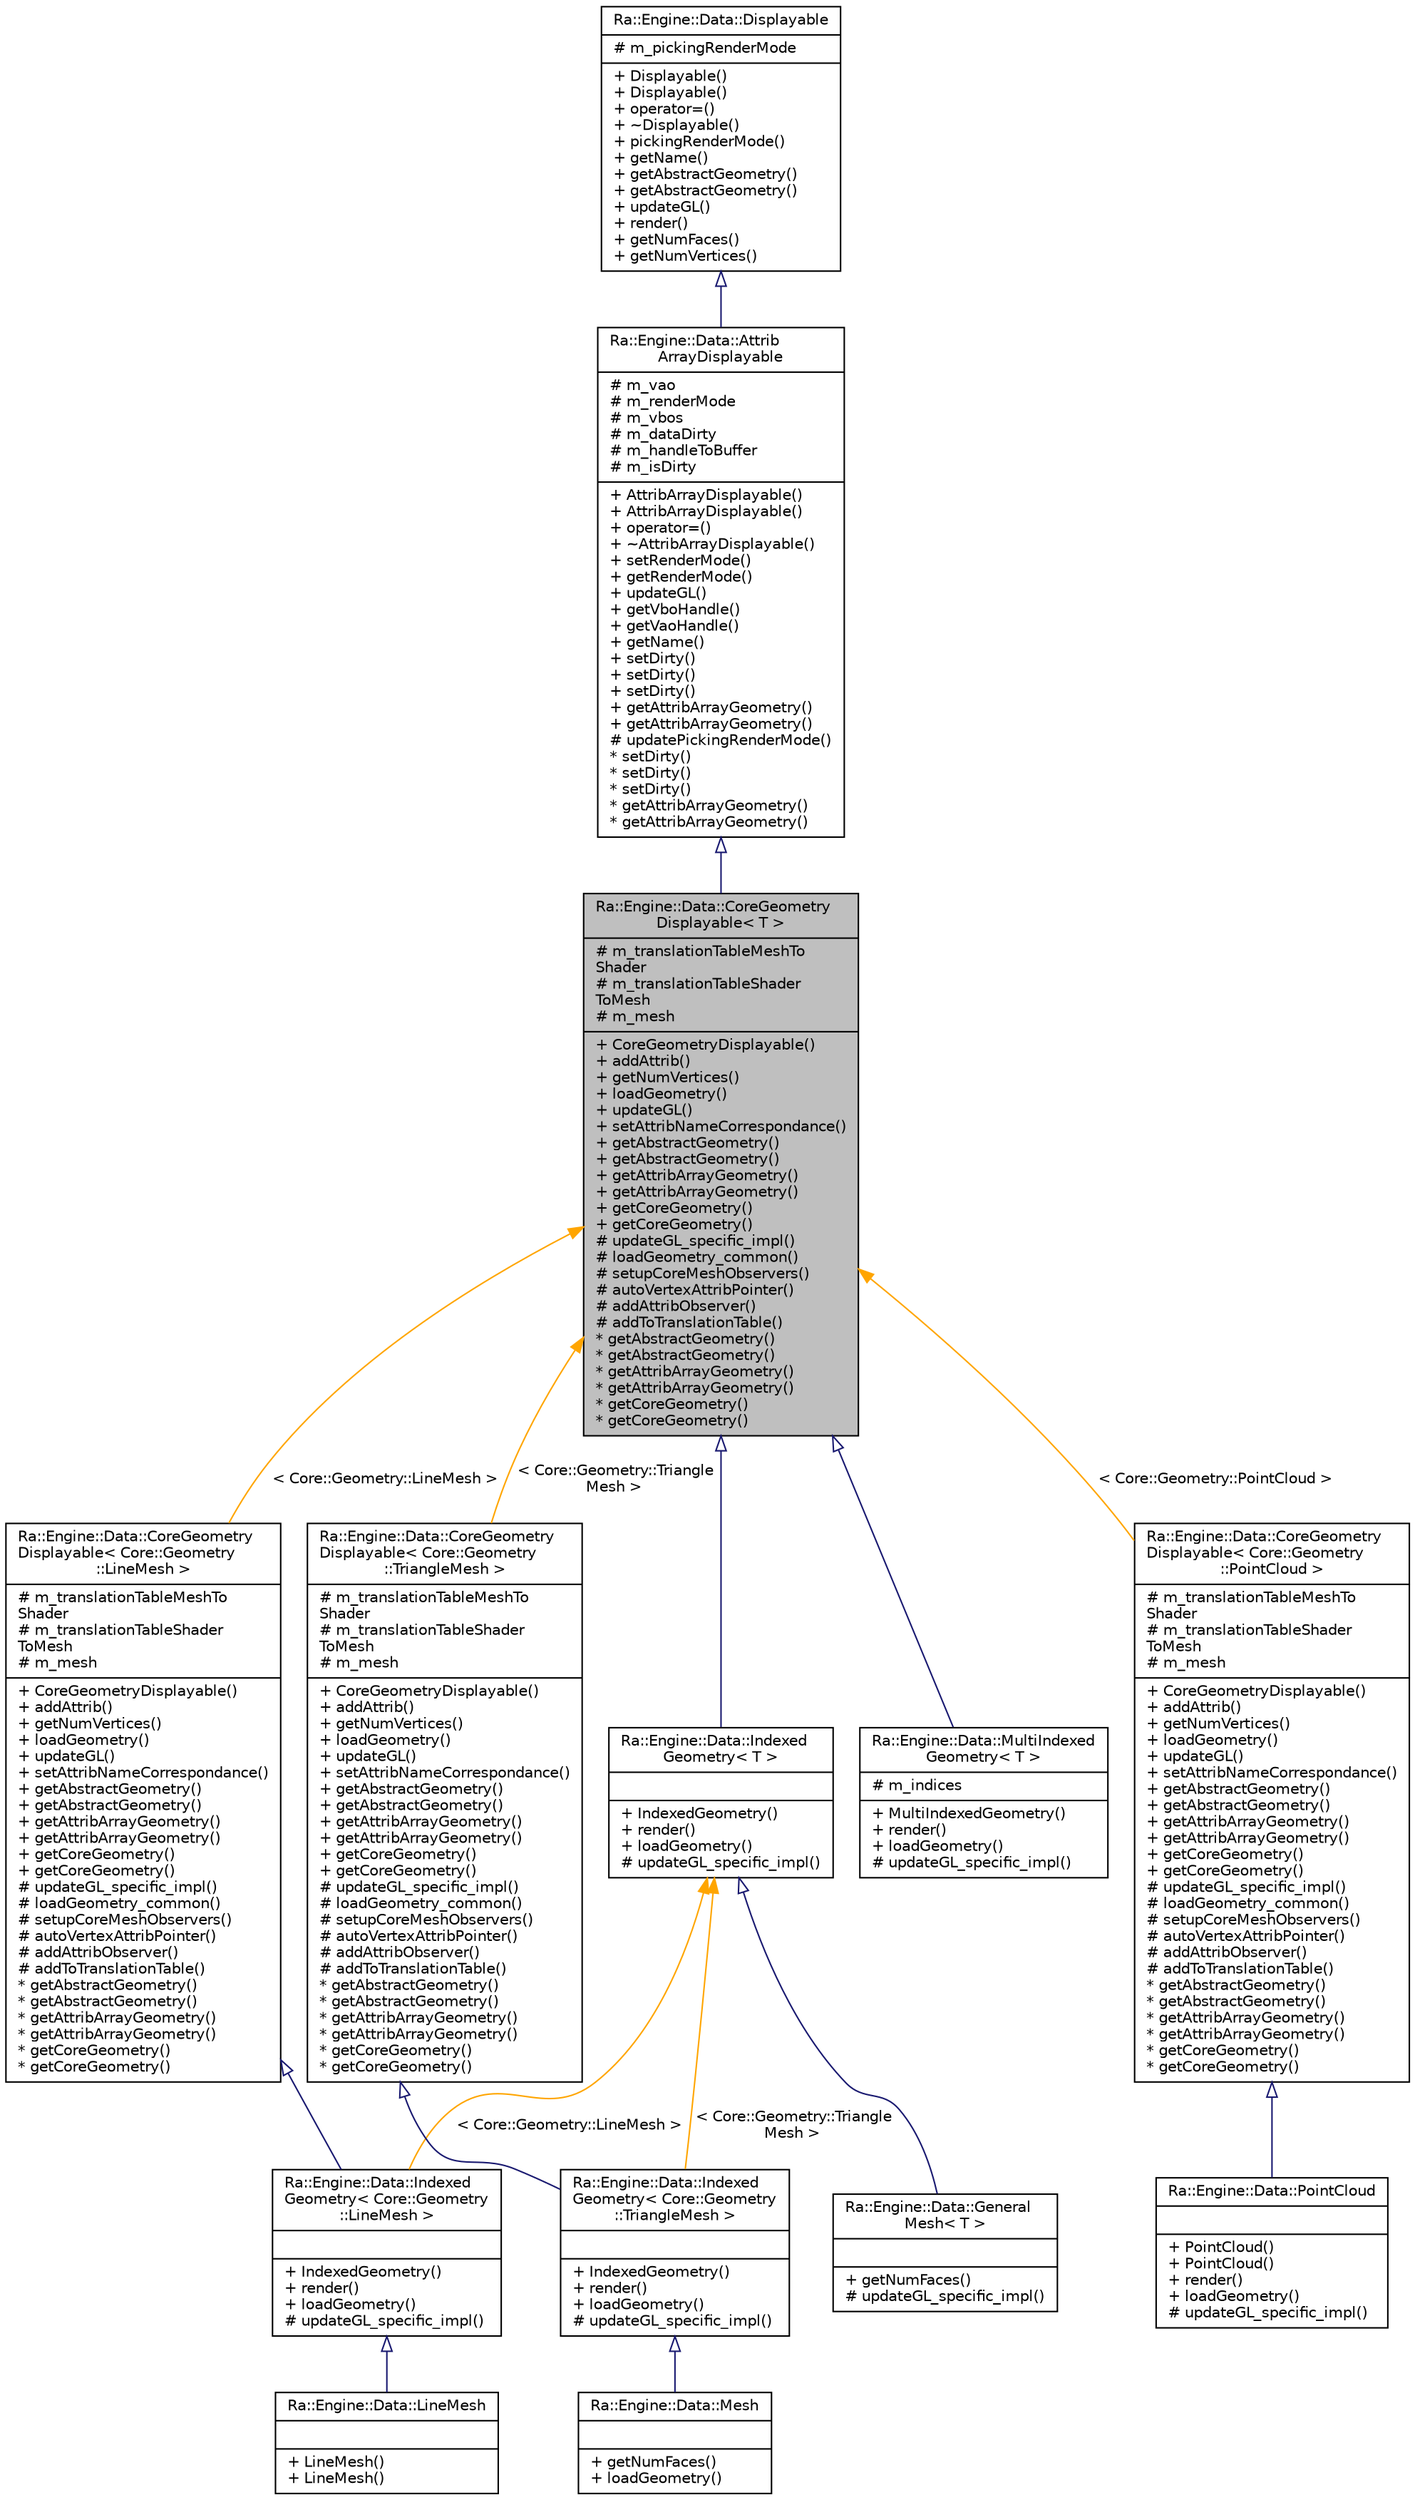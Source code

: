 digraph "Ra::Engine::Data::CoreGeometryDisplayable&lt; T &gt;"
{
 // INTERACTIVE_SVG=YES
 // LATEX_PDF_SIZE
  edge [fontname="Helvetica",fontsize="10",labelfontname="Helvetica",labelfontsize="10"];
  node [fontname="Helvetica",fontsize="10",shape=record];
  Node1 [label="{Ra::Engine::Data::CoreGeometry\lDisplayable\< T \>\n|# m_translationTableMeshTo\lShader\l# m_translationTableShader\lToMesh\l# m_mesh\l|+ CoreGeometryDisplayable()\l+ addAttrib()\l+ getNumVertices()\l+ loadGeometry()\l+ updateGL()\l+ setAttribNameCorrespondance()\l+ getAbstractGeometry()\l+ getAbstractGeometry()\l+ getAttribArrayGeometry()\l+ getAttribArrayGeometry()\l+ getCoreGeometry()\l+ getCoreGeometry()\l# updateGL_specific_impl()\l# loadGeometry_common()\l# setupCoreMeshObservers()\l# autoVertexAttribPointer()\l# addAttribObserver()\l# addToTranslationTable()\l* getAbstractGeometry()\l* getAbstractGeometry()\l* getAttribArrayGeometry()\l* getAttribArrayGeometry()\l* getCoreGeometry()\l* getCoreGeometry()\l}",height=0.2,width=0.4,color="black", fillcolor="grey75", style="filled", fontcolor="black",tooltip="Template class to manage the Displayable aspect of a Core Geomertry, such as TriangleMesh."];
  Node2 -> Node1 [dir="back",color="midnightblue",fontsize="10",style="solid",arrowtail="onormal",fontname="Helvetica"];
  Node2 [label="{Ra::Engine::Data::Attrib\lArrayDisplayable\n|# m_vao\l# m_renderMode\l# m_vbos\l# m_dataDirty\l# m_handleToBuffer\l# m_isDirty\l|+ AttribArrayDisplayable()\l+ AttribArrayDisplayable()\l+ operator=()\l+ ~AttribArrayDisplayable()\l+ setRenderMode()\l+ getRenderMode()\l+ updateGL()\l+ getVboHandle()\l+ getVaoHandle()\l+ getName()\l+ setDirty()\l+ setDirty()\l+ setDirty()\l+ getAttribArrayGeometry()\l+ getAttribArrayGeometry()\l# updatePickingRenderMode()\l* setDirty()\l* setDirty()\l* setDirty()\l* getAttribArrayGeometry()\l* getAttribArrayGeometry()\l}",height=0.2,width=0.4,color="black", fillcolor="white", style="filled",URL="$classRa_1_1Engine_1_1Data_1_1AttribArrayDisplayable.html",tooltip=" "];
  Node3 -> Node2 [dir="back",color="midnightblue",fontsize="10",style="solid",arrowtail="onormal",fontname="Helvetica"];
  Node3 [label="{Ra::Engine::Data::Displayable\n|# m_pickingRenderMode\l|+ Displayable()\l+ Displayable()\l+ operator=()\l+ ~Displayable()\l+ pickingRenderMode()\l+ getName()\l+ getAbstractGeometry()\l+ getAbstractGeometry()\l+ updateGL()\l+ render()\l+ getNumFaces()\l+ getNumVertices()\l}",height=0.2,width=0.4,color="black", fillcolor="white", style="filled",URL="$classRa_1_1Engine_1_1Data_1_1Displayable.html",tooltip=" "];
  Node1 -> Node4 [dir="back",color="midnightblue",fontsize="10",style="solid",arrowtail="onormal",fontname="Helvetica"];
  Node4 [label="{Ra::Engine::Data::Indexed\lGeometry\< T \>\n||+ IndexedGeometry()\l+ render()\l+ loadGeometry()\l# updateGL_specific_impl()\l}",height=0.2,width=0.4,color="black", fillcolor="white", style="filled",URL="$classRa_1_1Engine_1_1Data_1_1IndexedGeometry.html",tooltip="An engine mesh owning CoreGeometry, with indices."];
  Node4 -> Node5 [dir="back",color="midnightblue",fontsize="10",style="solid",arrowtail="onormal",fontname="Helvetica"];
  Node5 [label="{Ra::Engine::Data::General\lMesh\< T \>\n||+ getNumFaces()\l# updateGL_specific_impl()\l}",height=0.2,width=0.4,color="black", fillcolor="white", style="filled",URL="$classRa_1_1Engine_1_1Data_1_1GeneralMesh.html",tooltip=" "];
  Node4 -> Node6 [dir="back",color="orange",fontsize="10",style="solid",label=" \< Core::Geometry::LineMesh \>" ,fontname="Helvetica"];
  Node6 [label="{Ra::Engine::Data::Indexed\lGeometry\< Core::Geometry\l::LineMesh \>\n||+ IndexedGeometry()\l+ render()\l+ loadGeometry()\l# updateGL_specific_impl()\l}",height=0.2,width=0.4,color="black", fillcolor="white", style="filled",URL="$classRa_1_1Engine_1_1Data_1_1IndexedGeometry.html",tooltip=" "];
  Node6 -> Node7 [dir="back",color="midnightblue",fontsize="10",style="solid",arrowtail="onormal",fontname="Helvetica"];
  Node7 [label="{Ra::Engine::Data::LineMesh\n||+ LineMesh()\l+ LineMesh()\l}",height=0.2,width=0.4,color="black", fillcolor="white", style="filled",URL="$classRa_1_1Engine_1_1Data_1_1LineMesh.html",tooltip="LineMesh, own a Core::Geometry::LineMesh."];
  Node4 -> Node8 [dir="back",color="orange",fontsize="10",style="solid",label=" \< Core::Geometry::Triangle\lMesh \>" ,fontname="Helvetica"];
  Node8 [label="{Ra::Engine::Data::Indexed\lGeometry\< Core::Geometry\l::TriangleMesh \>\n||+ IndexedGeometry()\l+ render()\l+ loadGeometry()\l# updateGL_specific_impl()\l}",height=0.2,width=0.4,color="black", fillcolor="white", style="filled",URL="$classRa_1_1Engine_1_1Data_1_1IndexedGeometry.html",tooltip=" "];
  Node8 -> Node9 [dir="back",color="midnightblue",fontsize="10",style="solid",arrowtail="onormal",fontname="Helvetica"];
  Node9 [label="{Ra::Engine::Data::Mesh\n||+ getNumFaces()\l+ loadGeometry()\l}",height=0.2,width=0.4,color="black", fillcolor="white", style="filled",URL="$classRa_1_1Engine_1_1Data_1_1Mesh.html",tooltip="Mesh, own a Core::Geometry::TriangleMesh."];
  Node1 -> Node10 [dir="back",color="midnightblue",fontsize="10",style="solid",arrowtail="onormal",fontname="Helvetica"];
  Node10 [label="{Ra::Engine::Data::MultiIndexed\lGeometry\< T \>\n|# m_indices\l|+ MultiIndexedGeometry()\l+ render()\l+ loadGeometry()\l# updateGL_specific_impl()\l}",height=0.2,width=0.4,color="black", fillcolor="white", style="filled",URL="$classRa_1_1Engine_1_1Data_1_1MultiIndexedGeometry.html",tooltip=" "];
  Node1 -> Node11 [dir="back",color="orange",fontsize="10",style="solid",label=" \< Core::Geometry::LineMesh \>" ,fontname="Helvetica"];
  Node11 [label="{Ra::Engine::Data::CoreGeometry\lDisplayable\< Core::Geometry\l::LineMesh \>\n|# m_translationTableMeshTo\lShader\l# m_translationTableShader\lToMesh\l# m_mesh\l|+ CoreGeometryDisplayable()\l+ addAttrib()\l+ getNumVertices()\l+ loadGeometry()\l+ updateGL()\l+ setAttribNameCorrespondance()\l+ getAbstractGeometry()\l+ getAbstractGeometry()\l+ getAttribArrayGeometry()\l+ getAttribArrayGeometry()\l+ getCoreGeometry()\l+ getCoreGeometry()\l# updateGL_specific_impl()\l# loadGeometry_common()\l# setupCoreMeshObservers()\l# autoVertexAttribPointer()\l# addAttribObserver()\l# addToTranslationTable()\l* getAbstractGeometry()\l* getAbstractGeometry()\l* getAttribArrayGeometry()\l* getAttribArrayGeometry()\l* getCoreGeometry()\l* getCoreGeometry()\l}",height=0.2,width=0.4,color="black", fillcolor="white", style="filled",URL="$classRa_1_1Engine_1_1Data_1_1CoreGeometryDisplayable.html",tooltip=" "];
  Node11 -> Node6 [dir="back",color="midnightblue",fontsize="10",style="solid",arrowtail="onormal",fontname="Helvetica"];
  Node1 -> Node12 [dir="back",color="orange",fontsize="10",style="solid",label=" \< Core::Geometry::Triangle\lMesh \>" ,fontname="Helvetica"];
  Node12 [label="{Ra::Engine::Data::CoreGeometry\lDisplayable\< Core::Geometry\l::TriangleMesh \>\n|# m_translationTableMeshTo\lShader\l# m_translationTableShader\lToMesh\l# m_mesh\l|+ CoreGeometryDisplayable()\l+ addAttrib()\l+ getNumVertices()\l+ loadGeometry()\l+ updateGL()\l+ setAttribNameCorrespondance()\l+ getAbstractGeometry()\l+ getAbstractGeometry()\l+ getAttribArrayGeometry()\l+ getAttribArrayGeometry()\l+ getCoreGeometry()\l+ getCoreGeometry()\l# updateGL_specific_impl()\l# loadGeometry_common()\l# setupCoreMeshObservers()\l# autoVertexAttribPointer()\l# addAttribObserver()\l# addToTranslationTable()\l* getAbstractGeometry()\l* getAbstractGeometry()\l* getAttribArrayGeometry()\l* getAttribArrayGeometry()\l* getCoreGeometry()\l* getCoreGeometry()\l}",height=0.2,width=0.4,color="black", fillcolor="white", style="filled",URL="$classRa_1_1Engine_1_1Data_1_1CoreGeometryDisplayable.html",tooltip=" "];
  Node12 -> Node8 [dir="back",color="midnightblue",fontsize="10",style="solid",arrowtail="onormal",fontname="Helvetica"];
  Node1 -> Node13 [dir="back",color="orange",fontsize="10",style="solid",label=" \< Core::Geometry::PointCloud \>" ,fontname="Helvetica"];
  Node13 [label="{Ra::Engine::Data::CoreGeometry\lDisplayable\< Core::Geometry\l::PointCloud \>\n|# m_translationTableMeshTo\lShader\l# m_translationTableShader\lToMesh\l# m_mesh\l|+ CoreGeometryDisplayable()\l+ addAttrib()\l+ getNumVertices()\l+ loadGeometry()\l+ updateGL()\l+ setAttribNameCorrespondance()\l+ getAbstractGeometry()\l+ getAbstractGeometry()\l+ getAttribArrayGeometry()\l+ getAttribArrayGeometry()\l+ getCoreGeometry()\l+ getCoreGeometry()\l# updateGL_specific_impl()\l# loadGeometry_common()\l# setupCoreMeshObservers()\l# autoVertexAttribPointer()\l# addAttribObserver()\l# addToTranslationTable()\l* getAbstractGeometry()\l* getAbstractGeometry()\l* getAttribArrayGeometry()\l* getAttribArrayGeometry()\l* getCoreGeometry()\l* getCoreGeometry()\l}",height=0.2,width=0.4,color="black", fillcolor="white", style="filled",URL="$classRa_1_1Engine_1_1Data_1_1CoreGeometryDisplayable.html",tooltip=" "];
  Node13 -> Node14 [dir="back",color="midnightblue",fontsize="10",style="solid",arrowtail="onormal",fontname="Helvetica"];
  Node14 [label="{Ra::Engine::Data::PointCloud\n||+ PointCloud()\l+ PointCloud()\l+ render()\l+ loadGeometry()\l# updateGL_specific_impl()\l}",height=0.2,width=0.4,color="black", fillcolor="white", style="filled",URL="$classRa_1_1Engine_1_1Data_1_1PointCloud.html",tooltip="A PointCloud without indices."];
}
